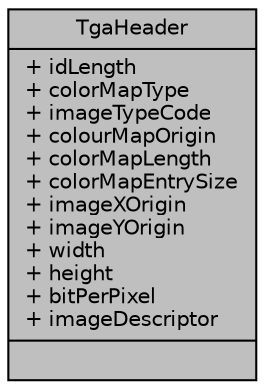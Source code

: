 digraph "TgaHeader"
{
  edge [fontname="Helvetica",fontsize="10",labelfontname="Helvetica",labelfontsize="10"];
  node [fontname="Helvetica",fontsize="10",shape=record];
  Node1 [label="{TgaHeader\n|+ idLength\l+ colorMapType\l+ imageTypeCode\l+ colourMapOrigin\l+ colorMapLength\l+ colorMapEntrySize\l+ imageXOrigin\l+ imageYOrigin\l+ width\l+ height\l+ bitPerPixel\l+ imageDescriptor\l|}",height=0.2,width=0.4,color="black", fillcolor="grey75", style="filled", fontcolor="black"];
}
